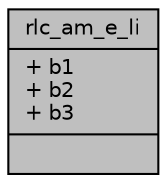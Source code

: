 digraph "rlc_am_e_li"
{
 // LATEX_PDF_SIZE
  edge [fontname="Helvetica",fontsize="10",labelfontname="Helvetica",labelfontsize="10"];
  node [fontname="Helvetica",fontsize="10",shape=record];
  Node1 [label="{rlc_am_e_li\n|+ b1\l+ b2\l+ b3\l|}",height=0.2,width=0.4,color="black", fillcolor="grey75", style="filled", fontcolor="black",tooltip=" "];
}
